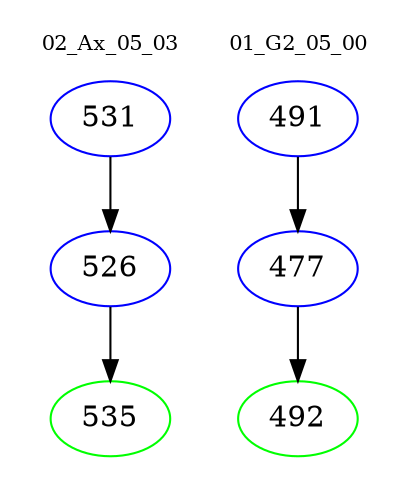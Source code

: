 digraph{
subgraph cluster_0 {
color = white
label = "02_Ax_05_03";
fontsize=10;
T0_531 [label="531", color="blue"]
T0_531 -> T0_526 [color="black"]
T0_526 [label="526", color="blue"]
T0_526 -> T0_535 [color="black"]
T0_535 [label="535", color="green"]
}
subgraph cluster_1 {
color = white
label = "01_G2_05_00";
fontsize=10;
T1_491 [label="491", color="blue"]
T1_491 -> T1_477 [color="black"]
T1_477 [label="477", color="blue"]
T1_477 -> T1_492 [color="black"]
T1_492 [label="492", color="green"]
}
}
